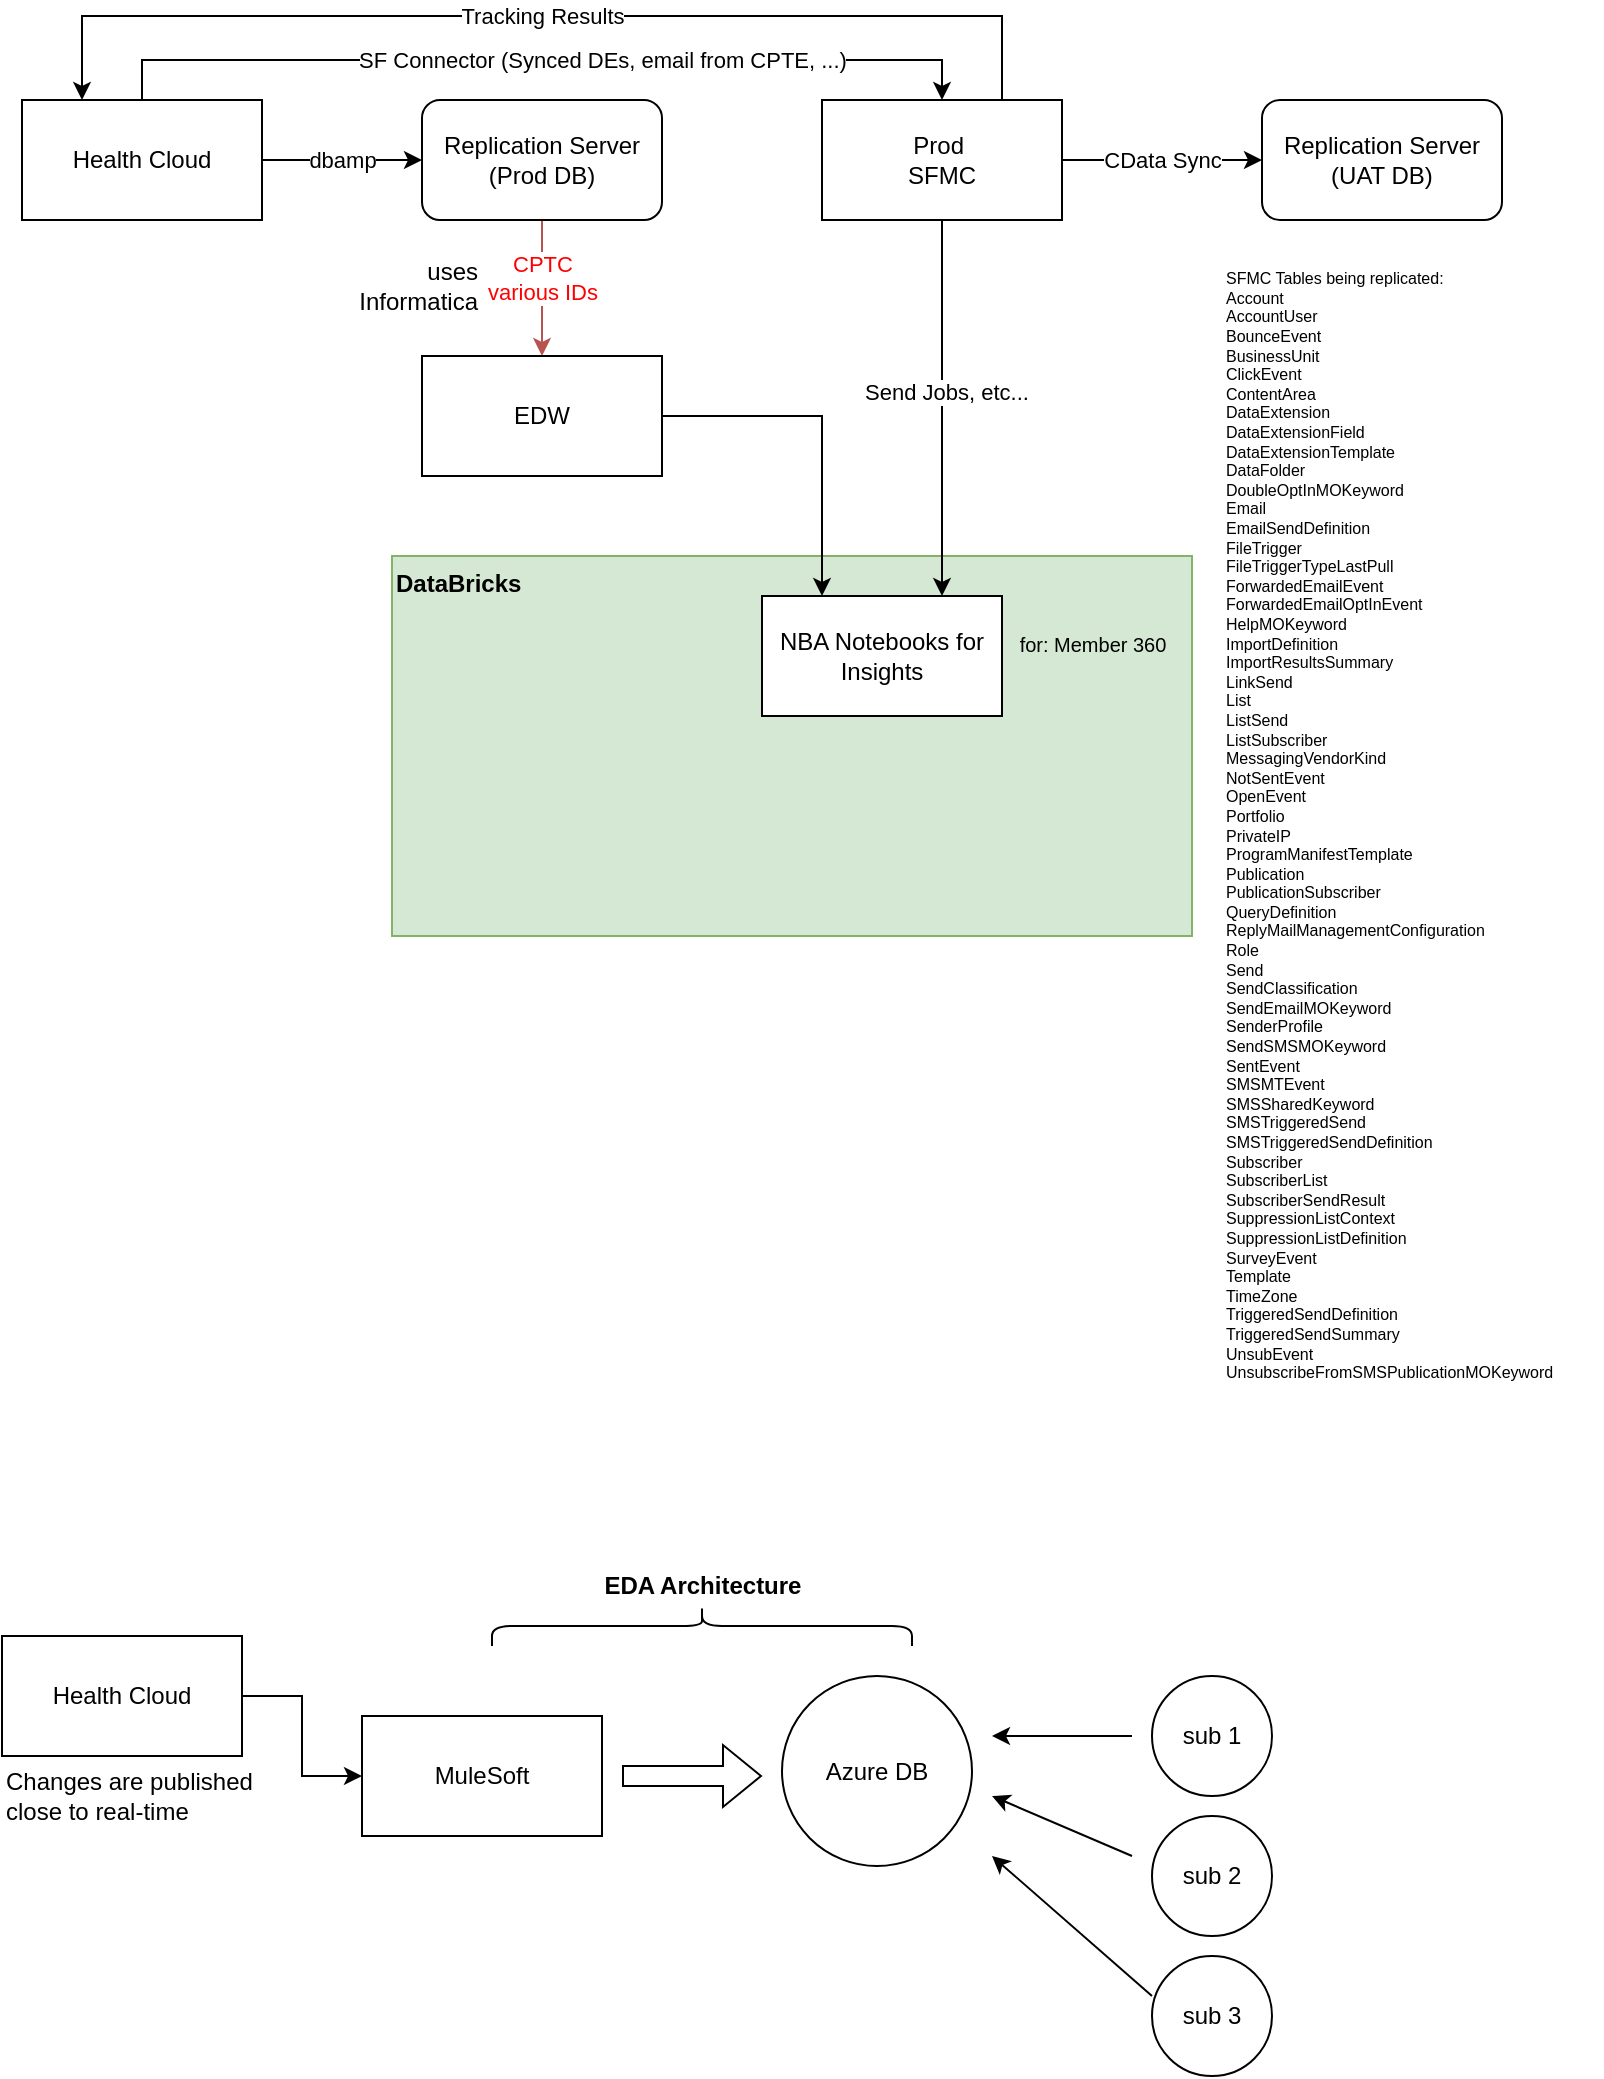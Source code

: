 <mxfile version="24.7.17">
  <diagram name="Page-1" id="TZDjg3wCIWN9D9EsDa0Y">
    <mxGraphModel dx="989" dy="597" grid="1" gridSize="10" guides="1" tooltips="1" connect="1" arrows="1" fold="1" page="1" pageScale="1" pageWidth="850" pageHeight="1100" math="0" shadow="0">
      <root>
        <mxCell id="0" />
        <mxCell id="1" parent="0" />
        <mxCell id="qghRwh2mUdKx6PaaZs1y-23" value="DataBricks" style="whiteSpace=wrap;html=1;align=left;verticalAlign=top;fontStyle=1;fillColor=#d5e8d4;strokeColor=#82b366;" vertex="1" parent="1">
          <mxGeometry x="225" y="290" width="400" height="190" as="geometry" />
        </mxCell>
        <mxCell id="qghRwh2mUdKx6PaaZs1y-4" value="dbamp" style="edgeStyle=orthogonalEdgeStyle;rounded=0;orthogonalLoop=1;jettySize=auto;html=1;" edge="1" parent="1" source="qghRwh2mUdKx6PaaZs1y-1" target="qghRwh2mUdKx6PaaZs1y-3">
          <mxGeometry relative="1" as="geometry" />
        </mxCell>
        <mxCell id="qghRwh2mUdKx6PaaZs1y-26" value="SF Connector (Synced DEs, email from CPTE, ...)" style="edgeStyle=orthogonalEdgeStyle;rounded=0;orthogonalLoop=1;jettySize=auto;html=1;entryX=0.5;entryY=0;entryDx=0;entryDy=0;" edge="1" parent="1" source="qghRwh2mUdKx6PaaZs1y-1" target="qghRwh2mUdKx6PaaZs1y-5">
          <mxGeometry x="0.135" relative="1" as="geometry">
            <Array as="points">
              <mxPoint x="100" y="42" />
              <mxPoint x="500" y="42" />
            </Array>
            <mxPoint as="offset" />
          </mxGeometry>
        </mxCell>
        <mxCell id="qghRwh2mUdKx6PaaZs1y-1" value="Health Cloud" style="whiteSpace=wrap;html=1;" vertex="1" parent="1">
          <mxGeometry x="40" y="62" width="120" height="60" as="geometry" />
        </mxCell>
        <mxCell id="qghRwh2mUdKx6PaaZs1y-21" value="CPTC&lt;div&gt;&lt;div&gt;various IDs&lt;/div&gt;&lt;/div&gt;" style="edgeStyle=orthogonalEdgeStyle;rounded=0;orthogonalLoop=1;jettySize=auto;html=1;entryX=0.5;entryY=0;entryDx=0;entryDy=0;fillColor=#f8cecc;strokeColor=#b85450;fontColor=#FF0000;" edge="1" parent="1" source="qghRwh2mUdKx6PaaZs1y-3" target="qghRwh2mUdKx6PaaZs1y-28">
          <mxGeometry x="-0.168" relative="1" as="geometry">
            <mxPoint as="offset" />
          </mxGeometry>
        </mxCell>
        <mxCell id="qghRwh2mUdKx6PaaZs1y-3" value="&lt;div&gt;Replication Server&lt;/div&gt;&lt;div&gt;(&lt;span style=&quot;background-color: initial;&quot;&gt;Prod DB)&lt;/span&gt;&lt;/div&gt;" style="whiteSpace=wrap;html=1;rounded=1;" vertex="1" parent="1">
          <mxGeometry x="240" y="62" width="120" height="60" as="geometry" />
        </mxCell>
        <mxCell id="qghRwh2mUdKx6PaaZs1y-27" value="Tracking Results" style="edgeStyle=orthogonalEdgeStyle;rounded=0;orthogonalLoop=1;jettySize=auto;html=1;exitX=0.75;exitY=0;exitDx=0;exitDy=0;entryX=0.25;entryY=0;entryDx=0;entryDy=0;" edge="1" parent="1" source="qghRwh2mUdKx6PaaZs1y-5" target="qghRwh2mUdKx6PaaZs1y-1">
          <mxGeometry relative="1" as="geometry">
            <Array as="points">
              <mxPoint x="530" y="20" />
              <mxPoint x="70" y="20" />
            </Array>
          </mxGeometry>
        </mxCell>
        <mxCell id="qghRwh2mUdKx6PaaZs1y-5" value="Prod&amp;nbsp;&lt;div&gt;SFMC&lt;/div&gt;" style="whiteSpace=wrap;html=1;" vertex="1" parent="1">
          <mxGeometry x="440" y="62" width="120" height="60" as="geometry" />
        </mxCell>
        <mxCell id="qghRwh2mUdKx6PaaZs1y-41" style="edgeStyle=orthogonalEdgeStyle;rounded=0;orthogonalLoop=1;jettySize=auto;html=1;entryX=0;entryY=0.5;entryDx=0;entryDy=0;" edge="1" parent="1" source="qghRwh2mUdKx6PaaZs1y-7" target="qghRwh2mUdKx6PaaZs1y-40">
          <mxGeometry relative="1" as="geometry" />
        </mxCell>
        <mxCell id="qghRwh2mUdKx6PaaZs1y-7" value="Health Cloud" style="whiteSpace=wrap;html=1;" vertex="1" parent="1">
          <mxGeometry x="30" y="830" width="120" height="60" as="geometry" />
        </mxCell>
        <mxCell id="qghRwh2mUdKx6PaaZs1y-9" value="&lt;div&gt;&lt;span style=&quot;background-color: initial;&quot;&gt;Azure DB&lt;/span&gt;&lt;/div&gt;" style="ellipse;whiteSpace=wrap;html=1;aspect=fixed;" vertex="1" parent="1">
          <mxGeometry x="420" y="850" width="95" height="95" as="geometry" />
        </mxCell>
        <mxCell id="qghRwh2mUdKx6PaaZs1y-10" value="sub 1" style="ellipse;whiteSpace=wrap;html=1;aspect=fixed;" vertex="1" parent="1">
          <mxGeometry x="605" y="850" width="60" height="60" as="geometry" />
        </mxCell>
        <mxCell id="qghRwh2mUdKx6PaaZs1y-11" value="sub 2" style="ellipse;whiteSpace=wrap;html=1;aspect=fixed;" vertex="1" parent="1">
          <mxGeometry x="605" y="920" width="60" height="60" as="geometry" />
        </mxCell>
        <mxCell id="qghRwh2mUdKx6PaaZs1y-12" value="sub 3" style="ellipse;whiteSpace=wrap;html=1;aspect=fixed;" vertex="1" parent="1">
          <mxGeometry x="605" y="990" width="60" height="60" as="geometry" />
        </mxCell>
        <mxCell id="qghRwh2mUdKx6PaaZs1y-16" value="" style="endArrow=classic;html=1;rounded=0;" edge="1" parent="1">
          <mxGeometry width="50" height="50" relative="1" as="geometry">
            <mxPoint x="605" y="1010" as="sourcePoint" />
            <mxPoint x="525" y="940" as="targetPoint" />
          </mxGeometry>
        </mxCell>
        <mxCell id="qghRwh2mUdKx6PaaZs1y-17" value="" style="endArrow=classic;html=1;rounded=0;" edge="1" parent="1">
          <mxGeometry width="50" height="50" relative="1" as="geometry">
            <mxPoint x="595" y="940" as="sourcePoint" />
            <mxPoint x="525" y="910" as="targetPoint" />
          </mxGeometry>
        </mxCell>
        <mxCell id="qghRwh2mUdKx6PaaZs1y-18" value="" style="endArrow=classic;html=1;rounded=0;" edge="1" parent="1">
          <mxGeometry width="50" height="50" relative="1" as="geometry">
            <mxPoint x="595" y="880" as="sourcePoint" />
            <mxPoint x="525" y="880" as="targetPoint" />
          </mxGeometry>
        </mxCell>
        <mxCell id="qghRwh2mUdKx6PaaZs1y-19" value="NBA Notebooks for Insights" style="whiteSpace=wrap;html=1;" vertex="1" parent="1">
          <mxGeometry x="410" y="310" width="120" height="60" as="geometry" />
        </mxCell>
        <mxCell id="qghRwh2mUdKx6PaaZs1y-20" style="edgeStyle=orthogonalEdgeStyle;rounded=0;orthogonalLoop=1;jettySize=auto;html=1;entryX=0.75;entryY=0;entryDx=0;entryDy=0;" edge="1" parent="1" source="qghRwh2mUdKx6PaaZs1y-5" target="qghRwh2mUdKx6PaaZs1y-19">
          <mxGeometry relative="1" as="geometry">
            <mxPoint x="500" y="290" as="targetPoint" />
            <Array as="points">
              <mxPoint x="500" y="170" />
              <mxPoint x="500" y="170" />
            </Array>
          </mxGeometry>
        </mxCell>
        <mxCell id="qghRwh2mUdKx6PaaZs1y-24" value="Send Jobs, etc..." style="edgeLabel;html=1;align=center;verticalAlign=middle;resizable=0;points=[];" vertex="1" connectable="0" parent="qghRwh2mUdKx6PaaZs1y-20">
          <mxGeometry x="-0.092" y="2" relative="1" as="geometry">
            <mxPoint as="offset" />
          </mxGeometry>
        </mxCell>
        <mxCell id="qghRwh2mUdKx6PaaZs1y-22" value="for: Member 360&lt;div style=&quot;font-size: 10px;&quot;&gt;&lt;br style=&quot;font-size: 10px;&quot;&gt;&lt;/div&gt;" style="text;html=1;align=center;verticalAlign=middle;resizable=0;points=[];autosize=1;strokeColor=none;fillColor=none;fontSize=10;" vertex="1" parent="1">
          <mxGeometry x="525" y="320" width="100" height="40" as="geometry" />
        </mxCell>
        <mxCell id="qghRwh2mUdKx6PaaZs1y-34" style="edgeStyle=orthogonalEdgeStyle;rounded=0;orthogonalLoop=1;jettySize=auto;html=1;entryX=0.25;entryY=0;entryDx=0;entryDy=0;" edge="1" parent="1" source="qghRwh2mUdKx6PaaZs1y-28" target="qghRwh2mUdKx6PaaZs1y-19">
          <mxGeometry relative="1" as="geometry" />
        </mxCell>
        <mxCell id="qghRwh2mUdKx6PaaZs1y-28" value="EDW" style="whiteSpace=wrap;html=1;" vertex="1" parent="1">
          <mxGeometry x="240" y="190" width="120" height="60" as="geometry" />
        </mxCell>
        <mxCell id="qghRwh2mUdKx6PaaZs1y-36" value="uses Informatica" style="text;html=1;align=right;verticalAlign=middle;whiteSpace=wrap;rounded=0;" vertex="1" parent="1">
          <mxGeometry x="200" y="140" width="70" height="30" as="geometry" />
        </mxCell>
        <mxCell id="qghRwh2mUdKx6PaaZs1y-37" value="&lt;div&gt;Replication Server&lt;/div&gt;&lt;div&gt;(&lt;span style=&quot;background-color: initial;&quot;&gt;UAT DB)&lt;/span&gt;&lt;/div&gt;" style="whiteSpace=wrap;html=1;rounded=1;" vertex="1" parent="1">
          <mxGeometry x="660" y="62" width="120" height="60" as="geometry" />
        </mxCell>
        <mxCell id="qghRwh2mUdKx6PaaZs1y-38" value="CData Sync" style="edgeStyle=orthogonalEdgeStyle;rounded=0;orthogonalLoop=1;jettySize=auto;html=1;entryX=0;entryY=0.5;entryDx=0;entryDy=0;exitX=1;exitY=0.5;exitDx=0;exitDy=0;" edge="1" parent="1" source="qghRwh2mUdKx6PaaZs1y-5" target="qghRwh2mUdKx6PaaZs1y-37">
          <mxGeometry relative="1" as="geometry">
            <mxPoint x="440" y="92" as="sourcePoint" />
            <mxPoint x="360" y="92" as="targetPoint" />
            <Array as="points" />
            <mxPoint as="offset" />
          </mxGeometry>
        </mxCell>
        <mxCell id="qghRwh2mUdKx6PaaZs1y-39" value="&lt;div style=&quot;font-size: 8px;&quot;&gt;SFMC Tables being replicated:&amp;nbsp;&lt;/div&gt;&lt;div style=&quot;font-size: 8px;&quot;&gt;Account&lt;/div&gt;&lt;div style=&quot;font-size: 8px;&quot;&gt;AccountUser&lt;/div&gt;&lt;div style=&quot;font-size: 8px;&quot;&gt;BounceEvent&lt;/div&gt;&lt;div style=&quot;font-size: 8px;&quot;&gt;BusinessUnit&lt;/div&gt;&lt;div style=&quot;font-size: 8px;&quot;&gt;ClickEvent&lt;/div&gt;&lt;div style=&quot;font-size: 8px;&quot;&gt;ContentArea&lt;/div&gt;&lt;div style=&quot;font-size: 8px;&quot;&gt;DataExtension&lt;/div&gt;&lt;div style=&quot;font-size: 8px;&quot;&gt;DataExtensionField&lt;/div&gt;&lt;div style=&quot;font-size: 8px;&quot;&gt;DataExtensionTemplate&lt;/div&gt;&lt;div style=&quot;font-size: 8px;&quot;&gt;DataFolder&lt;/div&gt;&lt;div style=&quot;font-size: 8px;&quot;&gt;DoubleOptInMOKeyword&lt;/div&gt;&lt;div style=&quot;font-size: 8px;&quot;&gt;Email&lt;/div&gt;&lt;div style=&quot;font-size: 8px;&quot;&gt;EmailSendDefinition&lt;/div&gt;&lt;div style=&quot;font-size: 8px;&quot;&gt;FileTrigger&lt;/div&gt;&lt;div style=&quot;font-size: 8px;&quot;&gt;FileTriggerTypeLastPull&lt;/div&gt;&lt;div style=&quot;font-size: 8px;&quot;&gt;ForwardedEmailEvent&lt;/div&gt;&lt;div style=&quot;font-size: 8px;&quot;&gt;ForwardedEmailOptInEvent&lt;/div&gt;&lt;div style=&quot;font-size: 8px;&quot;&gt;HelpMOKeyword&lt;/div&gt;&lt;div style=&quot;font-size: 8px;&quot;&gt;ImportDefinition&lt;/div&gt;&lt;div style=&quot;font-size: 8px;&quot;&gt;ImportResultsSummary&lt;/div&gt;&lt;div style=&quot;font-size: 8px;&quot;&gt;LinkSend&lt;/div&gt;&lt;div style=&quot;font-size: 8px;&quot;&gt;List&lt;/div&gt;&lt;div style=&quot;font-size: 8px;&quot;&gt;ListSend&lt;/div&gt;&lt;div style=&quot;font-size: 8px;&quot;&gt;ListSubscriber&lt;/div&gt;&lt;div style=&quot;font-size: 8px;&quot;&gt;MessagingVendorKind&lt;/div&gt;&lt;div style=&quot;font-size: 8px;&quot;&gt;NotSentEvent&lt;/div&gt;&lt;div style=&quot;font-size: 8px;&quot;&gt;OpenEvent&lt;/div&gt;&lt;div style=&quot;font-size: 8px;&quot;&gt;Portfolio&lt;/div&gt;&lt;div style=&quot;font-size: 8px;&quot;&gt;PrivateIP&lt;/div&gt;&lt;div style=&quot;font-size: 8px;&quot;&gt;ProgramManifestTemplate&lt;/div&gt;&lt;div style=&quot;font-size: 8px;&quot;&gt;Publication&lt;/div&gt;&lt;div style=&quot;font-size: 8px;&quot;&gt;PublicationSubscriber&lt;/div&gt;&lt;div style=&quot;font-size: 8px;&quot;&gt;QueryDefinition&lt;/div&gt;&lt;div style=&quot;font-size: 8px;&quot;&gt;ReplyMailManagementConfiguration&lt;/div&gt;&lt;div style=&quot;font-size: 8px;&quot;&gt;Role&lt;/div&gt;&lt;div style=&quot;font-size: 8px;&quot;&gt;Send&lt;/div&gt;&lt;div style=&quot;font-size: 8px;&quot;&gt;SendClassification&lt;/div&gt;&lt;div style=&quot;font-size: 8px;&quot;&gt;SendEmailMOKeyword&lt;/div&gt;&lt;div style=&quot;font-size: 8px;&quot;&gt;SenderProfile&lt;/div&gt;&lt;div style=&quot;font-size: 8px;&quot;&gt;SendSMSMOKeyword&lt;/div&gt;&lt;div style=&quot;font-size: 8px;&quot;&gt;SentEvent&lt;/div&gt;&lt;div style=&quot;font-size: 8px;&quot;&gt;SMSMTEvent&lt;/div&gt;&lt;div style=&quot;font-size: 8px;&quot;&gt;SMSSharedKeyword&lt;/div&gt;&lt;div style=&quot;font-size: 8px;&quot;&gt;SMSTriggeredSend&lt;/div&gt;&lt;div style=&quot;font-size: 8px;&quot;&gt;SMSTriggeredSendDefinition&lt;/div&gt;&lt;div style=&quot;font-size: 8px;&quot;&gt;Subscriber&lt;/div&gt;&lt;div style=&quot;font-size: 8px;&quot;&gt;SubscriberList&lt;/div&gt;&lt;div style=&quot;font-size: 8px;&quot;&gt;SubscriberSendResult&lt;/div&gt;&lt;div style=&quot;font-size: 8px;&quot;&gt;SuppressionListContext&lt;/div&gt;&lt;div style=&quot;font-size: 8px;&quot;&gt;SuppressionListDefinition&lt;/div&gt;&lt;div style=&quot;font-size: 8px;&quot;&gt;SurveyEvent&lt;/div&gt;&lt;div style=&quot;font-size: 8px;&quot;&gt;Template&lt;/div&gt;&lt;div style=&quot;font-size: 8px;&quot;&gt;TimeZone&lt;/div&gt;&lt;div style=&quot;font-size: 8px;&quot;&gt;TriggeredSendDefinition&lt;/div&gt;&lt;div style=&quot;font-size: 8px;&quot;&gt;TriggeredSendSummary&lt;/div&gt;&lt;div style=&quot;font-size: 8px;&quot;&gt;UnsubEvent&lt;/div&gt;&lt;div style=&quot;font-size: 8px;&quot;&gt;UnsubscribeFromSMSPublicationMOKeyword&lt;/div&gt;" style="text;html=1;align=left;verticalAlign=middle;resizable=0;points=[];autosize=1;strokeColor=none;fillColor=none;fontSize=8;" vertex="1" parent="1">
          <mxGeometry x="640" y="140" width="190" height="570" as="geometry" />
        </mxCell>
        <mxCell id="qghRwh2mUdKx6PaaZs1y-40" value="MuleSoft" style="whiteSpace=wrap;html=1;" vertex="1" parent="1">
          <mxGeometry x="210" y="870" width="120" height="60" as="geometry" />
        </mxCell>
        <mxCell id="qghRwh2mUdKx6PaaZs1y-42" value="" style="shape=flexArrow;endArrow=classic;html=1;rounded=0;" edge="1" parent="1">
          <mxGeometry width="50" height="50" relative="1" as="geometry">
            <mxPoint x="340" y="900" as="sourcePoint" />
            <mxPoint x="410" y="900" as="targetPoint" />
          </mxGeometry>
        </mxCell>
        <mxCell id="qghRwh2mUdKx6PaaZs1y-43" value="&lt;b&gt;EDA Architecture&lt;/b&gt;" style="text;html=1;align=center;verticalAlign=middle;resizable=0;points=[];autosize=1;strokeColor=none;fillColor=none;labelBorderColor=none;textShadow=0;" vertex="1" parent="1">
          <mxGeometry x="320" y="790" width="120" height="30" as="geometry" />
        </mxCell>
        <mxCell id="qghRwh2mUdKx6PaaZs1y-45" value="" style="shape=curlyBracket;whiteSpace=wrap;html=1;rounded=1;labelPosition=left;verticalLabelPosition=middle;align=right;verticalAlign=middle;rotation=90;" vertex="1" parent="1">
          <mxGeometry x="370" y="720" width="20" height="210" as="geometry" />
        </mxCell>
        <mxCell id="qghRwh2mUdKx6PaaZs1y-47" value="Changes are published&lt;div&gt;close to real-time&lt;/div&gt;" style="text;html=1;align=left;verticalAlign=middle;resizable=0;points=[];autosize=1;strokeColor=none;fillColor=none;" vertex="1" parent="1">
          <mxGeometry x="30" y="890" width="150" height="40" as="geometry" />
        </mxCell>
      </root>
    </mxGraphModel>
  </diagram>
</mxfile>
